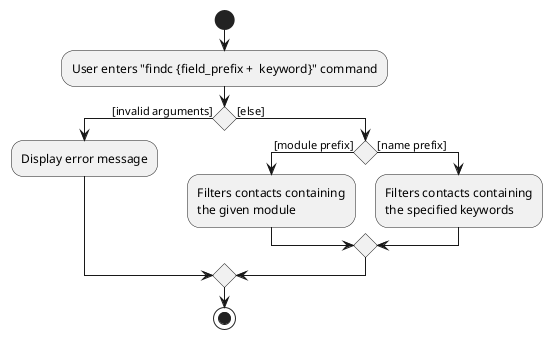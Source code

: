 @startuml
start

:User enters "findc {field_prefix +  keyword}" command;

if () then ([invalid arguments])
    :Display error message;
else ([else])
    if () then ([module prefix])
        :Filters contacts containing
        the given module;
    else ([name prefix])
        :Filters contacts containing
        the specified keywords;
    endif
endif

stop
@enduml
